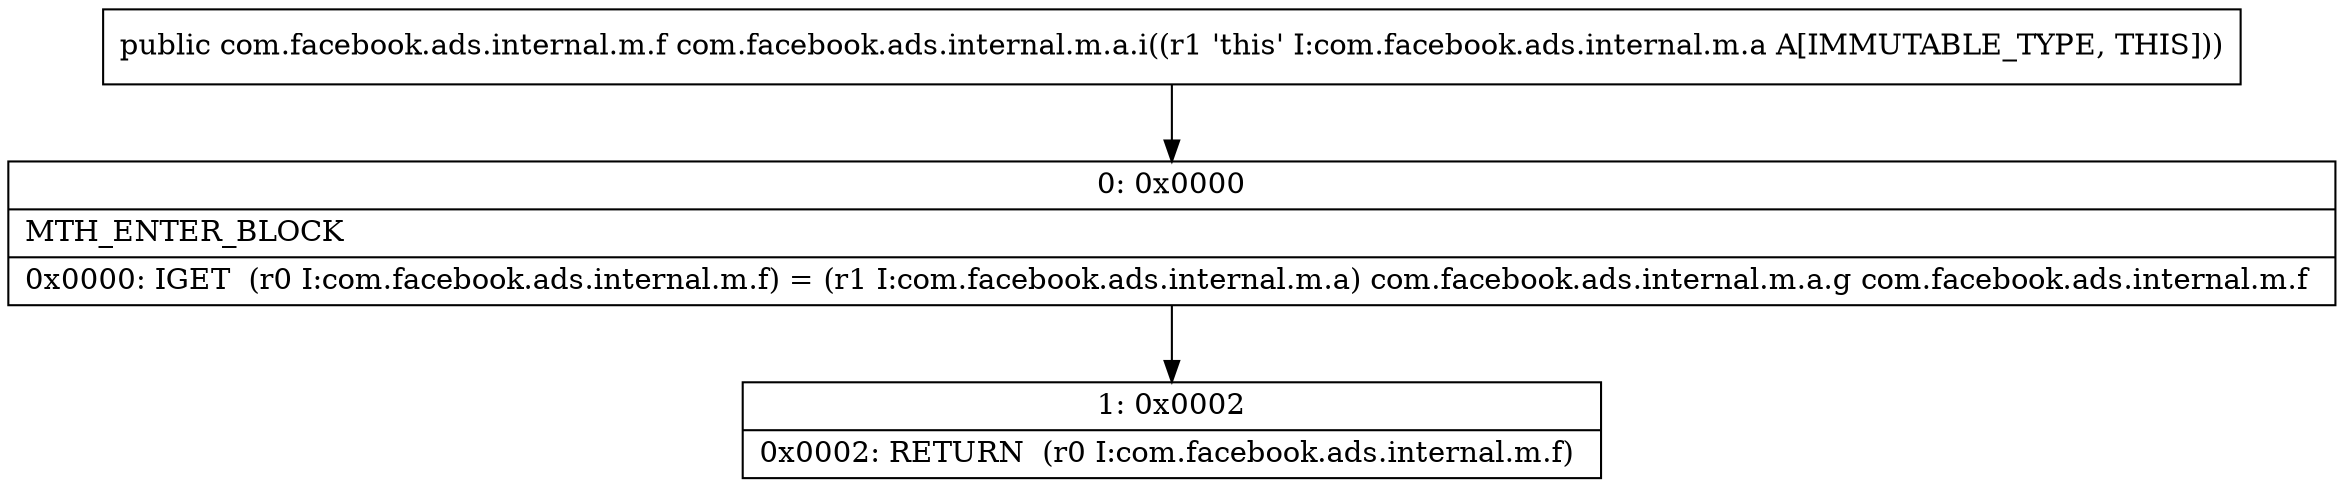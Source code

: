 digraph "CFG forcom.facebook.ads.internal.m.a.i()Lcom\/facebook\/ads\/internal\/m\/f;" {
Node_0 [shape=record,label="{0\:\ 0x0000|MTH_ENTER_BLOCK\l|0x0000: IGET  (r0 I:com.facebook.ads.internal.m.f) = (r1 I:com.facebook.ads.internal.m.a) com.facebook.ads.internal.m.a.g com.facebook.ads.internal.m.f \l}"];
Node_1 [shape=record,label="{1\:\ 0x0002|0x0002: RETURN  (r0 I:com.facebook.ads.internal.m.f) \l}"];
MethodNode[shape=record,label="{public com.facebook.ads.internal.m.f com.facebook.ads.internal.m.a.i((r1 'this' I:com.facebook.ads.internal.m.a A[IMMUTABLE_TYPE, THIS])) }"];
MethodNode -> Node_0;
Node_0 -> Node_1;
}

